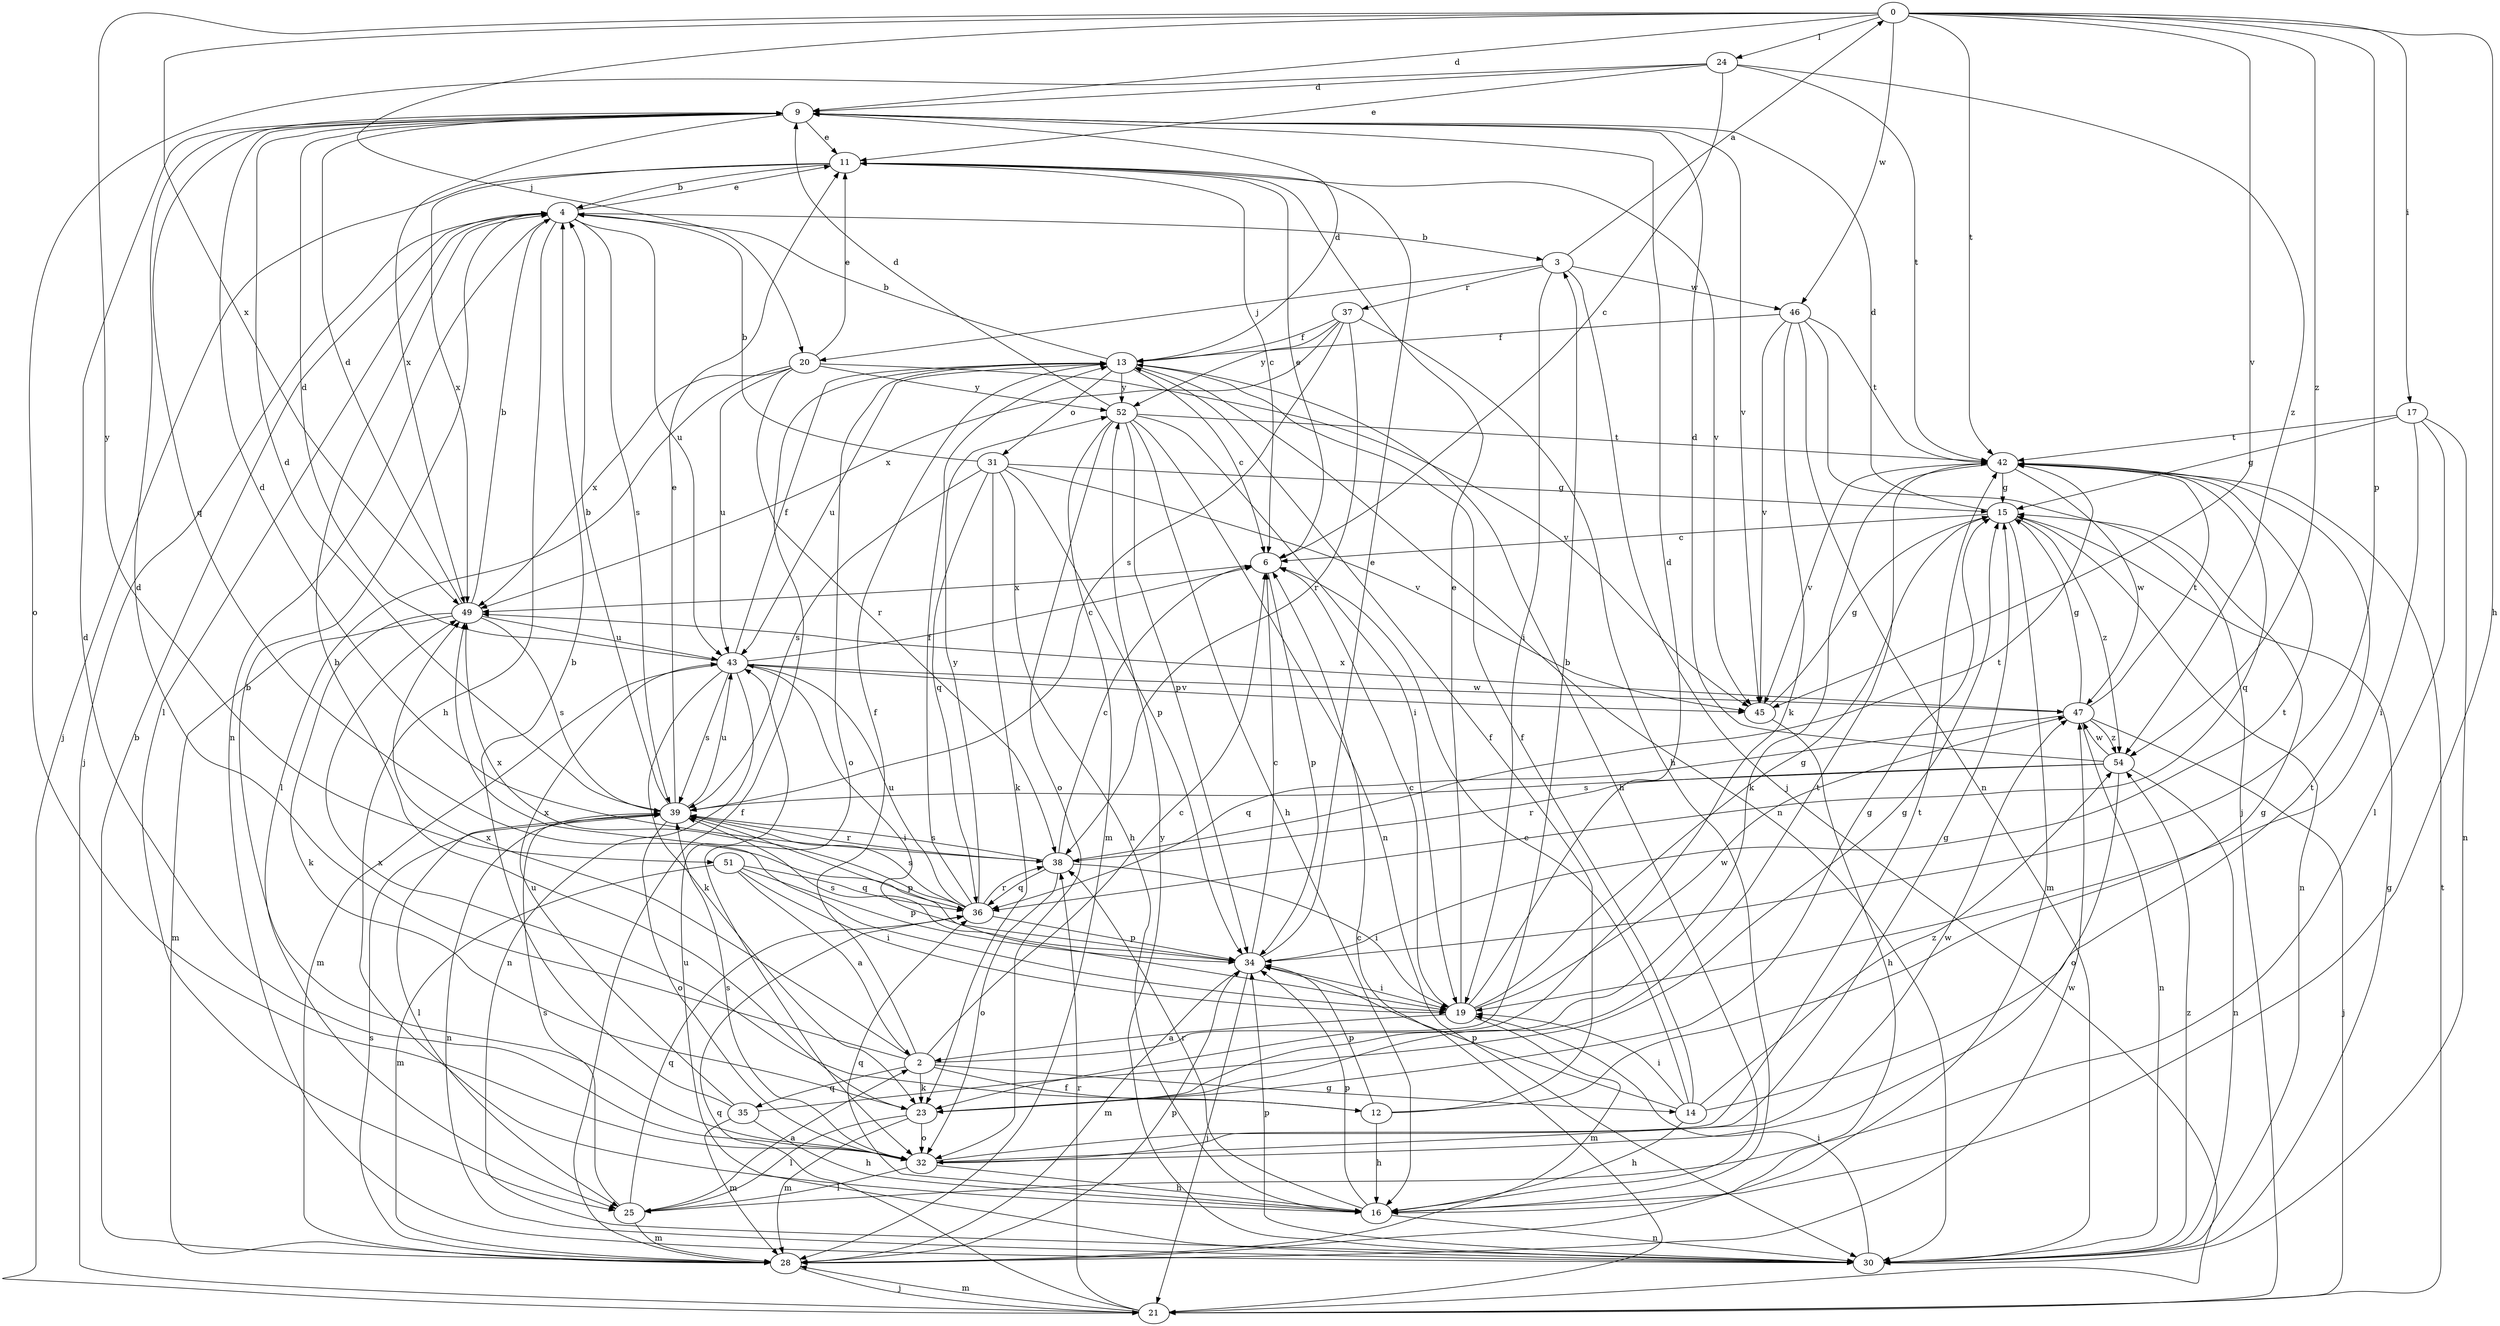 strict digraph  {
0;
2;
3;
4;
6;
9;
11;
12;
13;
14;
15;
16;
17;
19;
20;
21;
23;
24;
25;
28;
30;
31;
32;
34;
35;
36;
37;
38;
39;
42;
43;
45;
46;
47;
49;
51;
52;
54;
0 -> 9  [label=d];
0 -> 16  [label=h];
0 -> 17  [label=i];
0 -> 20  [label=j];
0 -> 24  [label=l];
0 -> 34  [label=p];
0 -> 42  [label=t];
0 -> 45  [label=v];
0 -> 46  [label=w];
0 -> 49  [label=x];
0 -> 51  [label=y];
0 -> 54  [label=z];
2 -> 3  [label=b];
2 -> 6  [label=c];
2 -> 9  [label=d];
2 -> 12  [label=f];
2 -> 13  [label=f];
2 -> 14  [label=g];
2 -> 23  [label=k];
2 -> 35  [label=q];
2 -> 49  [label=x];
3 -> 0  [label=a];
3 -> 19  [label=i];
3 -> 20  [label=j];
3 -> 21  [label=j];
3 -> 37  [label=r];
3 -> 46  [label=w];
4 -> 3  [label=b];
4 -> 11  [label=e];
4 -> 16  [label=h];
4 -> 21  [label=j];
4 -> 25  [label=l];
4 -> 30  [label=n];
4 -> 39  [label=s];
4 -> 43  [label=u];
6 -> 11  [label=e];
6 -> 34  [label=p];
6 -> 49  [label=x];
9 -> 11  [label=e];
9 -> 36  [label=q];
9 -> 45  [label=v];
9 -> 49  [label=x];
11 -> 4  [label=b];
11 -> 6  [label=c];
11 -> 21  [label=j];
11 -> 45  [label=v];
11 -> 49  [label=x];
12 -> 13  [label=f];
12 -> 15  [label=g];
12 -> 16  [label=h];
12 -> 34  [label=p];
12 -> 49  [label=x];
13 -> 4  [label=b];
13 -> 6  [label=c];
13 -> 9  [label=d];
13 -> 16  [label=h];
13 -> 30  [label=n];
13 -> 31  [label=o];
13 -> 32  [label=o];
13 -> 43  [label=u];
13 -> 52  [label=y];
14 -> 6  [label=c];
14 -> 13  [label=f];
14 -> 16  [label=h];
14 -> 19  [label=i];
14 -> 34  [label=p];
14 -> 42  [label=t];
14 -> 54  [label=z];
15 -> 6  [label=c];
15 -> 9  [label=d];
15 -> 28  [label=m];
15 -> 30  [label=n];
15 -> 54  [label=z];
16 -> 30  [label=n];
16 -> 34  [label=p];
16 -> 36  [label=q];
16 -> 38  [label=r];
17 -> 15  [label=g];
17 -> 19  [label=i];
17 -> 25  [label=l];
17 -> 30  [label=n];
17 -> 42  [label=t];
19 -> 2  [label=a];
19 -> 6  [label=c];
19 -> 9  [label=d];
19 -> 11  [label=e];
19 -> 15  [label=g];
19 -> 28  [label=m];
19 -> 47  [label=w];
19 -> 49  [label=x];
20 -> 11  [label=e];
20 -> 25  [label=l];
20 -> 38  [label=r];
20 -> 43  [label=u];
20 -> 45  [label=v];
20 -> 49  [label=x];
20 -> 52  [label=y];
21 -> 6  [label=c];
21 -> 28  [label=m];
21 -> 36  [label=q];
21 -> 38  [label=r];
21 -> 42  [label=t];
23 -> 4  [label=b];
23 -> 15  [label=g];
23 -> 25  [label=l];
23 -> 28  [label=m];
23 -> 32  [label=o];
23 -> 42  [label=t];
24 -> 6  [label=c];
24 -> 9  [label=d];
24 -> 11  [label=e];
24 -> 32  [label=o];
24 -> 42  [label=t];
24 -> 54  [label=z];
25 -> 2  [label=a];
25 -> 28  [label=m];
25 -> 36  [label=q];
25 -> 39  [label=s];
28 -> 4  [label=b];
28 -> 13  [label=f];
28 -> 21  [label=j];
28 -> 34  [label=p];
28 -> 39  [label=s];
28 -> 47  [label=w];
30 -> 15  [label=g];
30 -> 19  [label=i];
30 -> 34  [label=p];
30 -> 43  [label=u];
30 -> 52  [label=y];
30 -> 54  [label=z];
31 -> 4  [label=b];
31 -> 15  [label=g];
31 -> 16  [label=h];
31 -> 23  [label=k];
31 -> 34  [label=p];
31 -> 36  [label=q];
31 -> 39  [label=s];
31 -> 45  [label=v];
32 -> 4  [label=b];
32 -> 9  [label=d];
32 -> 15  [label=g];
32 -> 16  [label=h];
32 -> 25  [label=l];
32 -> 39  [label=s];
32 -> 42  [label=t];
32 -> 47  [label=w];
34 -> 6  [label=c];
34 -> 11  [label=e];
34 -> 19  [label=i];
34 -> 21  [label=j];
34 -> 28  [label=m];
34 -> 39  [label=s];
34 -> 42  [label=t];
35 -> 4  [label=b];
35 -> 15  [label=g];
35 -> 16  [label=h];
35 -> 28  [label=m];
35 -> 43  [label=u];
36 -> 13  [label=f];
36 -> 34  [label=p];
36 -> 38  [label=r];
36 -> 39  [label=s];
36 -> 43  [label=u];
36 -> 49  [label=x];
36 -> 52  [label=y];
37 -> 13  [label=f];
37 -> 16  [label=h];
37 -> 38  [label=r];
37 -> 39  [label=s];
37 -> 49  [label=x];
37 -> 52  [label=y];
38 -> 6  [label=c];
38 -> 9  [label=d];
38 -> 19  [label=i];
38 -> 32  [label=o];
38 -> 36  [label=q];
38 -> 39  [label=s];
38 -> 42  [label=t];
39 -> 4  [label=b];
39 -> 9  [label=d];
39 -> 11  [label=e];
39 -> 25  [label=l];
39 -> 30  [label=n];
39 -> 32  [label=o];
39 -> 34  [label=p];
39 -> 38  [label=r];
39 -> 43  [label=u];
42 -> 15  [label=g];
42 -> 23  [label=k];
42 -> 36  [label=q];
42 -> 45  [label=v];
42 -> 47  [label=w];
43 -> 6  [label=c];
43 -> 9  [label=d];
43 -> 13  [label=f];
43 -> 19  [label=i];
43 -> 23  [label=k];
43 -> 28  [label=m];
43 -> 30  [label=n];
43 -> 39  [label=s];
43 -> 45  [label=v];
43 -> 47  [label=w];
45 -> 15  [label=g];
45 -> 16  [label=h];
46 -> 13  [label=f];
46 -> 21  [label=j];
46 -> 23  [label=k];
46 -> 30  [label=n];
46 -> 42  [label=t];
46 -> 45  [label=v];
47 -> 15  [label=g];
47 -> 21  [label=j];
47 -> 30  [label=n];
47 -> 36  [label=q];
47 -> 42  [label=t];
47 -> 49  [label=x];
47 -> 54  [label=z];
49 -> 4  [label=b];
49 -> 9  [label=d];
49 -> 23  [label=k];
49 -> 28  [label=m];
49 -> 39  [label=s];
49 -> 43  [label=u];
51 -> 2  [label=a];
51 -> 19  [label=i];
51 -> 28  [label=m];
51 -> 34  [label=p];
51 -> 36  [label=q];
52 -> 9  [label=d];
52 -> 16  [label=h];
52 -> 19  [label=i];
52 -> 28  [label=m];
52 -> 30  [label=n];
52 -> 32  [label=o];
52 -> 34  [label=p];
52 -> 42  [label=t];
54 -> 9  [label=d];
54 -> 30  [label=n];
54 -> 32  [label=o];
54 -> 38  [label=r];
54 -> 39  [label=s];
54 -> 47  [label=w];
}
